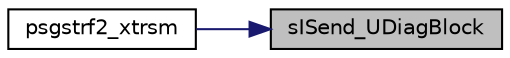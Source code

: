 digraph "sISend_UDiagBlock"
{
 // LATEX_PDF_SIZE
  edge [fontname="Helvetica",fontsize="10",labelfontname="Helvetica",labelfontsize="10"];
  node [fontname="Helvetica",fontsize="10",shape=record];
  rankdir="RL";
  Node1 [label="sISend_UDiagBlock",height=0.2,width=0.4,color="black", fillcolor="grey75", style="filled", fontcolor="black",tooltip=" "];
  Node1 -> Node2 [dir="back",color="midnightblue",fontsize="10",style="solid",fontname="Helvetica"];
  Node2 [label="psgstrf2_xtrsm",height=0.2,width=0.4,color="black", fillcolor="white", style="filled",URL="$psgstrf2_8c.html#a3a871de4ee38089b151dc74c7f4ea68e",tooltip=" "];
}

